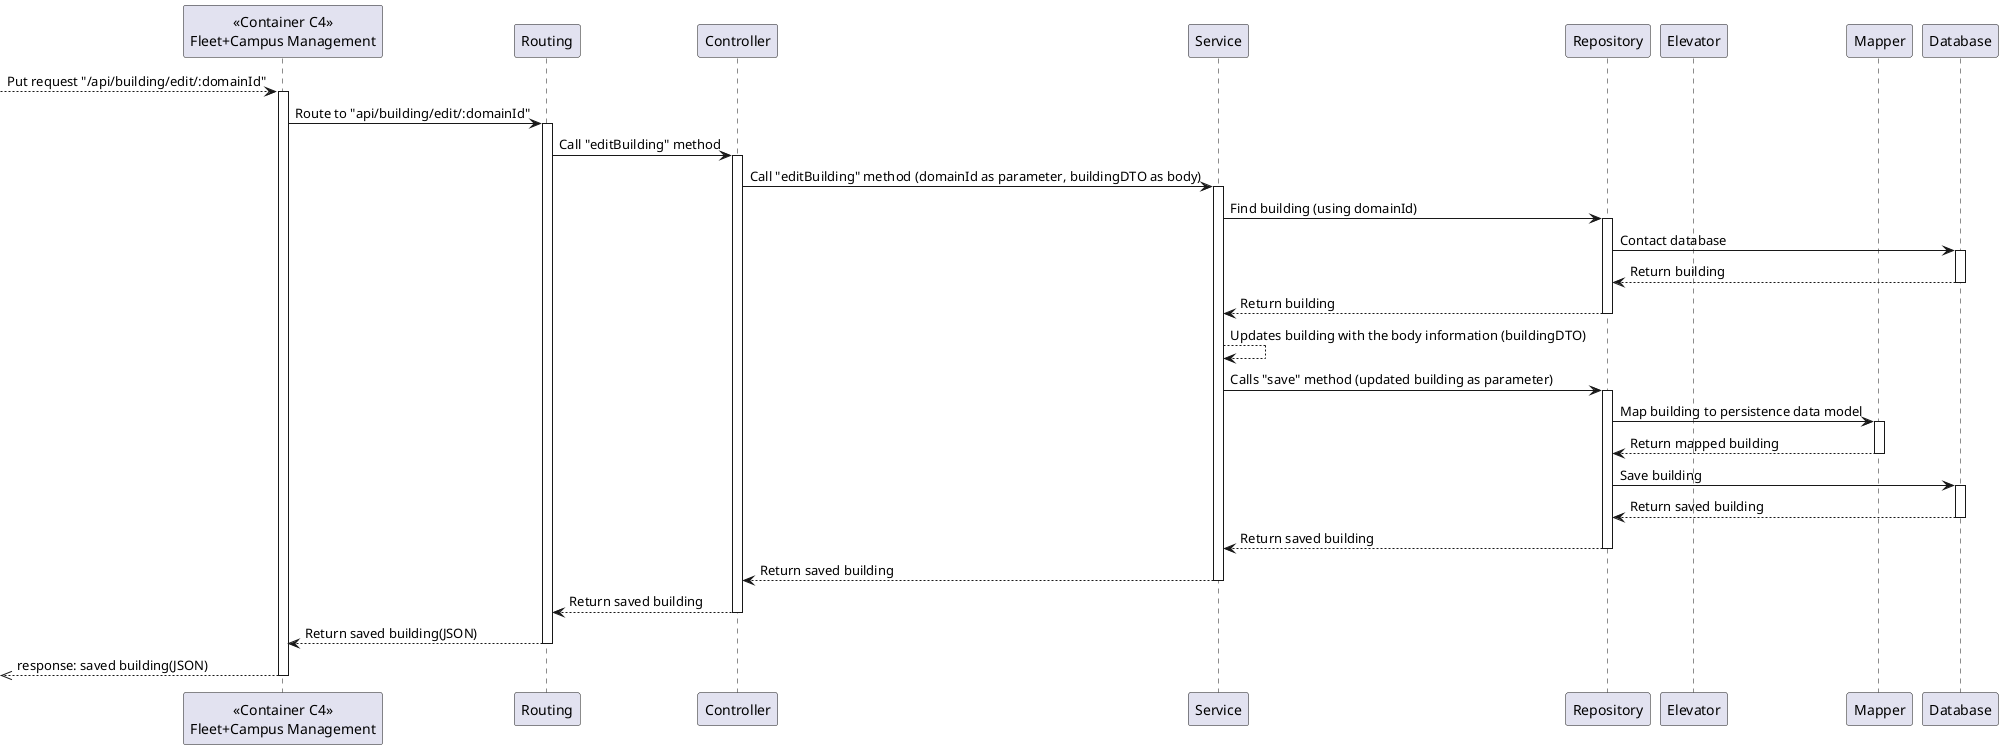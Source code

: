 @startuml
participant "<<Container C4>>\nFleet+Campus Management" as RDG
participant "Routing" as ROUT
participant "Controller" as CTR
participant "Service" as SERV
participant "Repository" as REPO 
participant "Elevator" as DOMAIN
participant "Mapper" as Mapper
participant "Database" as DB

--> RDG : Put request "/api/building/edit/:domainId"
activate RDG
RDG -> ROUT : Route to "api/building/edit/:domainId"
activate ROUT
ROUT -> CTR : Call "editBuilding" method
activate CTR
CTR -> SERV: Call "editBuilding" method (domainId as parameter, buildingDTO as body)
activate SERV
SERV -> REPO: Find building (using domainId)
activate REPO
REPO -> DB: Contact database
activate DB
DB --> REPO: Return building
deactivate DB
REPO --> SERV: Return building
deactivate REPO
SERV --> SERV: Updates building with the body information (buildingDTO)
SERV -> REPO: Calls "save" method (updated building as parameter)
activate REPO
REPO -> Mapper: Map building to persistence data model
activate Mapper
Mapper --> REPO: Return mapped building
deactivate Mapper
REPO -> DB: Save building
activate DB
DB --> REPO: Return saved building
deactivate DB
REPO --> SERV: Return saved building
deactivate REPO
SERV --> CTR: Return saved building
deactivate SERV
CTR --> ROUT: Return saved building
deactivate CTR
ROUT --> RDG: Return saved building(JSON)
deactivate ROUT
<<-- RDG: response: saved building(JSON)
deactivate RDG




@enduml
